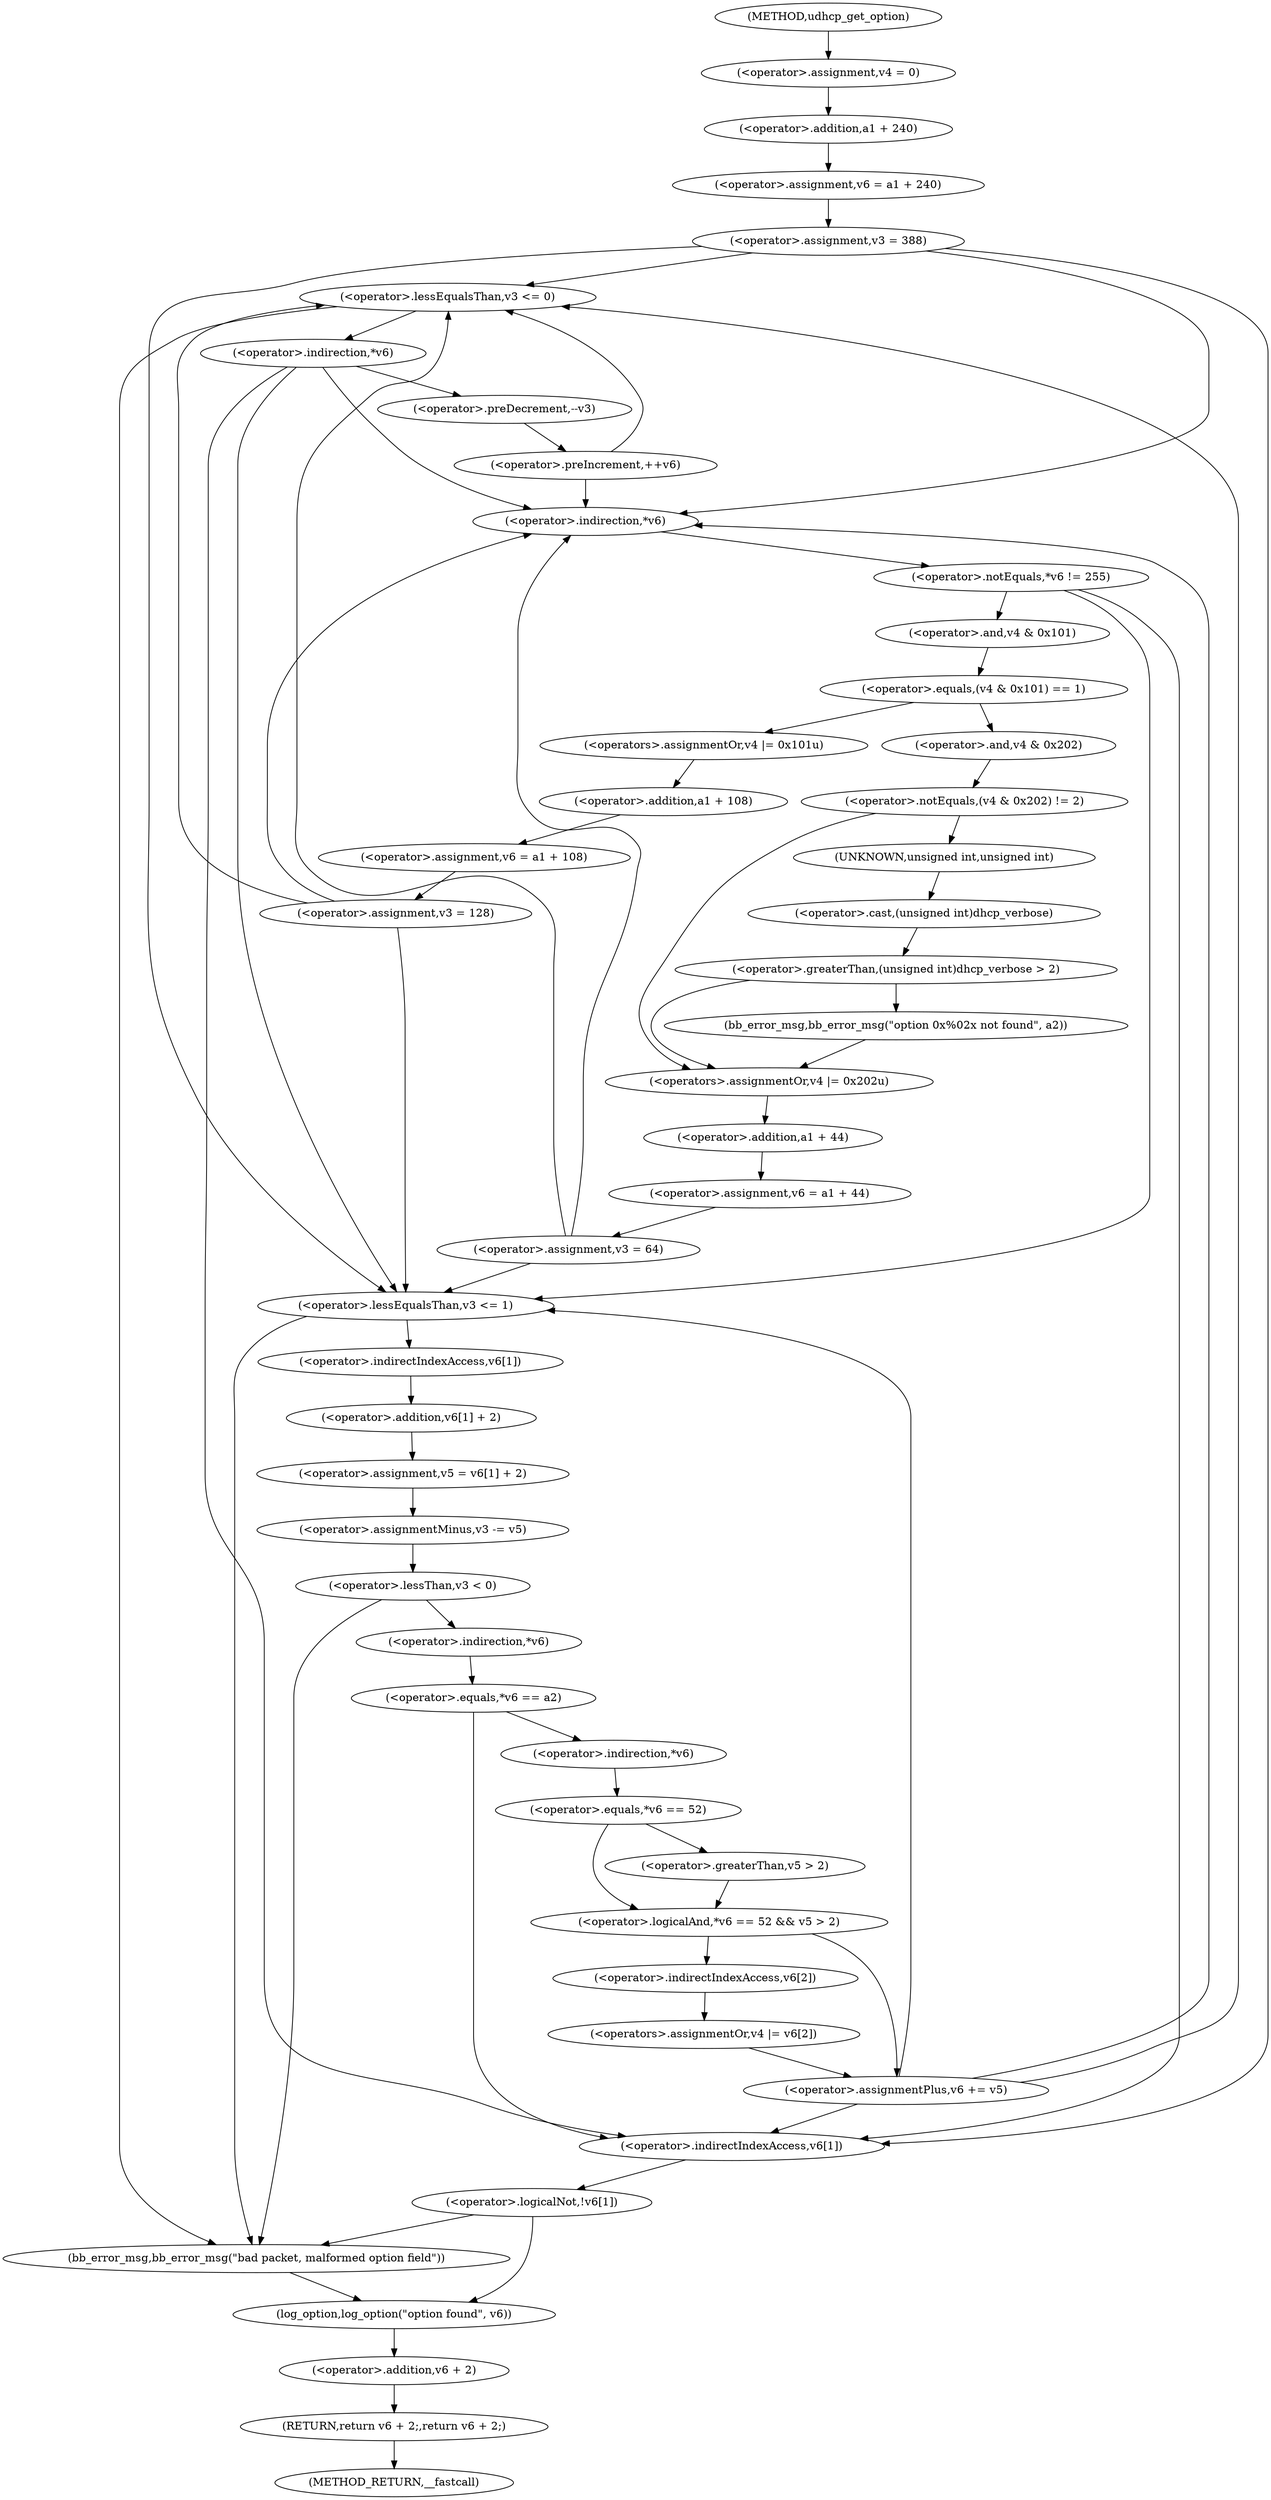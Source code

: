 digraph udhcp_get_option {  
"1000113" [label = "(<operator>.assignment,v4 = 0)" ]
"1000116" [label = "(<operator>.assignment,v6 = a1 + 240)" ]
"1000118" [label = "(<operator>.addition,a1 + 240)" ]
"1000121" [label = "(<operator>.assignment,v3 = 388)" ]
"1000134" [label = "(<operator>.lessEqualsThan,v3 <= 0)" ]
"1000139" [label = "(<operator>.indirection,*v6)" ]
"1000142" [label = "(<operator>.preDecrement,--v3)" ]
"1000144" [label = "(<operator>.preIncrement,++v6)" ]
"1000147" [label = "(<operator>.notEquals,*v6 != 255)" ]
"1000148" [label = "(<operator>.indirection,*v6)" ]
"1000153" [label = "(<operator>.equals,(v4 & 0x101) == 1)" ]
"1000154" [label = "(<operator>.and,v4 & 0x101)" ]
"1000159" [label = "(<operators>.assignmentOr,v4 |= 0x101u)" ]
"1000162" [label = "(<operator>.assignment,v6 = a1 + 108)" ]
"1000164" [label = "(<operator>.addition,a1 + 108)" ]
"1000167" [label = "(<operator>.assignment,v3 = 128)" ]
"1000173" [label = "(<operator>.notEquals,(v4 & 0x202) != 2)" ]
"1000174" [label = "(<operator>.and,v4 & 0x202)" ]
"1000180" [label = "(<operator>.greaterThan,(unsigned int)dhcp_verbose > 2)" ]
"1000181" [label = "(<operator>.cast,(unsigned int)dhcp_verbose)" ]
"1000182" [label = "(UNKNOWN,unsigned int,unsigned int)" ]
"1000185" [label = "(bb_error_msg,bb_error_msg(\"option 0x%02x not found\", a2))" ]
"1000189" [label = "(<operators>.assignmentOr,v4 |= 0x202u)" ]
"1000192" [label = "(<operator>.assignment,v6 = a1 + 44)" ]
"1000194" [label = "(<operator>.addition,a1 + 44)" ]
"1000197" [label = "(<operator>.assignment,v3 = 64)" ]
"1000201" [label = "(<operator>.lessEqualsThan,v3 <= 1)" ]
"1000205" [label = "(<operator>.assignment,v5 = v6[1] + 2)" ]
"1000207" [label = "(<operator>.addition,v6[1] + 2)" ]
"1000208" [label = "(<operator>.indirectIndexAccess,v6[1])" ]
"1000212" [label = "(<operator>.assignmentMinus,v3 -= v5)" ]
"1000216" [label = "(<operator>.lessThan,v3 < 0)" ]
"1000221" [label = "(<operator>.equals,*v6 == a2)" ]
"1000222" [label = "(<operator>.indirection,*v6)" ]
"1000227" [label = "(<operator>.logicalAnd,*v6 == 52 && v5 > 2)" ]
"1000228" [label = "(<operator>.equals,*v6 == 52)" ]
"1000229" [label = "(<operator>.indirection,*v6)" ]
"1000232" [label = "(<operator>.greaterThan,v5 > 2)" ]
"1000235" [label = "(<operators>.assignmentOr,v4 |= v6[2])" ]
"1000237" [label = "(<operator>.indirectIndexAccess,v6[2])" ]
"1000240" [label = "(<operator>.assignmentPlus,v6 += v5)" ]
"1000244" [label = "(<operator>.logicalNot,!v6[1])" ]
"1000245" [label = "(<operator>.indirectIndexAccess,v6[1])" ]
"1000250" [label = "(bb_error_msg,bb_error_msg(\"bad packet, malformed option field\"))" ]
"1000253" [label = "(log_option,log_option(\"option found\", v6))" ]
"1000256" [label = "(RETURN,return v6 + 2;,return v6 + 2;)" ]
"1000257" [label = "(<operator>.addition,v6 + 2)" ]
"1000105" [label = "(METHOD,udhcp_get_option)" ]
"1000260" [label = "(METHOD_RETURN,__fastcall)" ]
  "1000113" -> "1000118" 
  "1000116" -> "1000121" 
  "1000118" -> "1000116" 
  "1000121" -> "1000134" 
  "1000121" -> "1000148" 
  "1000121" -> "1000201" 
  "1000121" -> "1000245" 
  "1000134" -> "1000250" 
  "1000134" -> "1000139" 
  "1000139" -> "1000148" 
  "1000139" -> "1000201" 
  "1000139" -> "1000245" 
  "1000139" -> "1000142" 
  "1000142" -> "1000144" 
  "1000144" -> "1000134" 
  "1000144" -> "1000148" 
  "1000147" -> "1000201" 
  "1000147" -> "1000245" 
  "1000147" -> "1000154" 
  "1000148" -> "1000147" 
  "1000153" -> "1000159" 
  "1000153" -> "1000174" 
  "1000154" -> "1000153" 
  "1000159" -> "1000164" 
  "1000162" -> "1000167" 
  "1000164" -> "1000162" 
  "1000167" -> "1000134" 
  "1000167" -> "1000148" 
  "1000167" -> "1000201" 
  "1000173" -> "1000182" 
  "1000173" -> "1000189" 
  "1000174" -> "1000173" 
  "1000180" -> "1000185" 
  "1000180" -> "1000189" 
  "1000181" -> "1000180" 
  "1000182" -> "1000181" 
  "1000185" -> "1000189" 
  "1000189" -> "1000194" 
  "1000192" -> "1000197" 
  "1000194" -> "1000192" 
  "1000197" -> "1000134" 
  "1000197" -> "1000148" 
  "1000197" -> "1000201" 
  "1000201" -> "1000250" 
  "1000201" -> "1000208" 
  "1000205" -> "1000212" 
  "1000207" -> "1000205" 
  "1000208" -> "1000207" 
  "1000212" -> "1000216" 
  "1000216" -> "1000250" 
  "1000216" -> "1000222" 
  "1000221" -> "1000245" 
  "1000221" -> "1000229" 
  "1000222" -> "1000221" 
  "1000227" -> "1000237" 
  "1000227" -> "1000240" 
  "1000228" -> "1000227" 
  "1000228" -> "1000232" 
  "1000229" -> "1000228" 
  "1000232" -> "1000227" 
  "1000235" -> "1000240" 
  "1000237" -> "1000235" 
  "1000240" -> "1000134" 
  "1000240" -> "1000148" 
  "1000240" -> "1000201" 
  "1000240" -> "1000245" 
  "1000244" -> "1000250" 
  "1000244" -> "1000253" 
  "1000245" -> "1000244" 
  "1000250" -> "1000253" 
  "1000253" -> "1000257" 
  "1000256" -> "1000260" 
  "1000257" -> "1000256" 
  "1000105" -> "1000113" 
}
